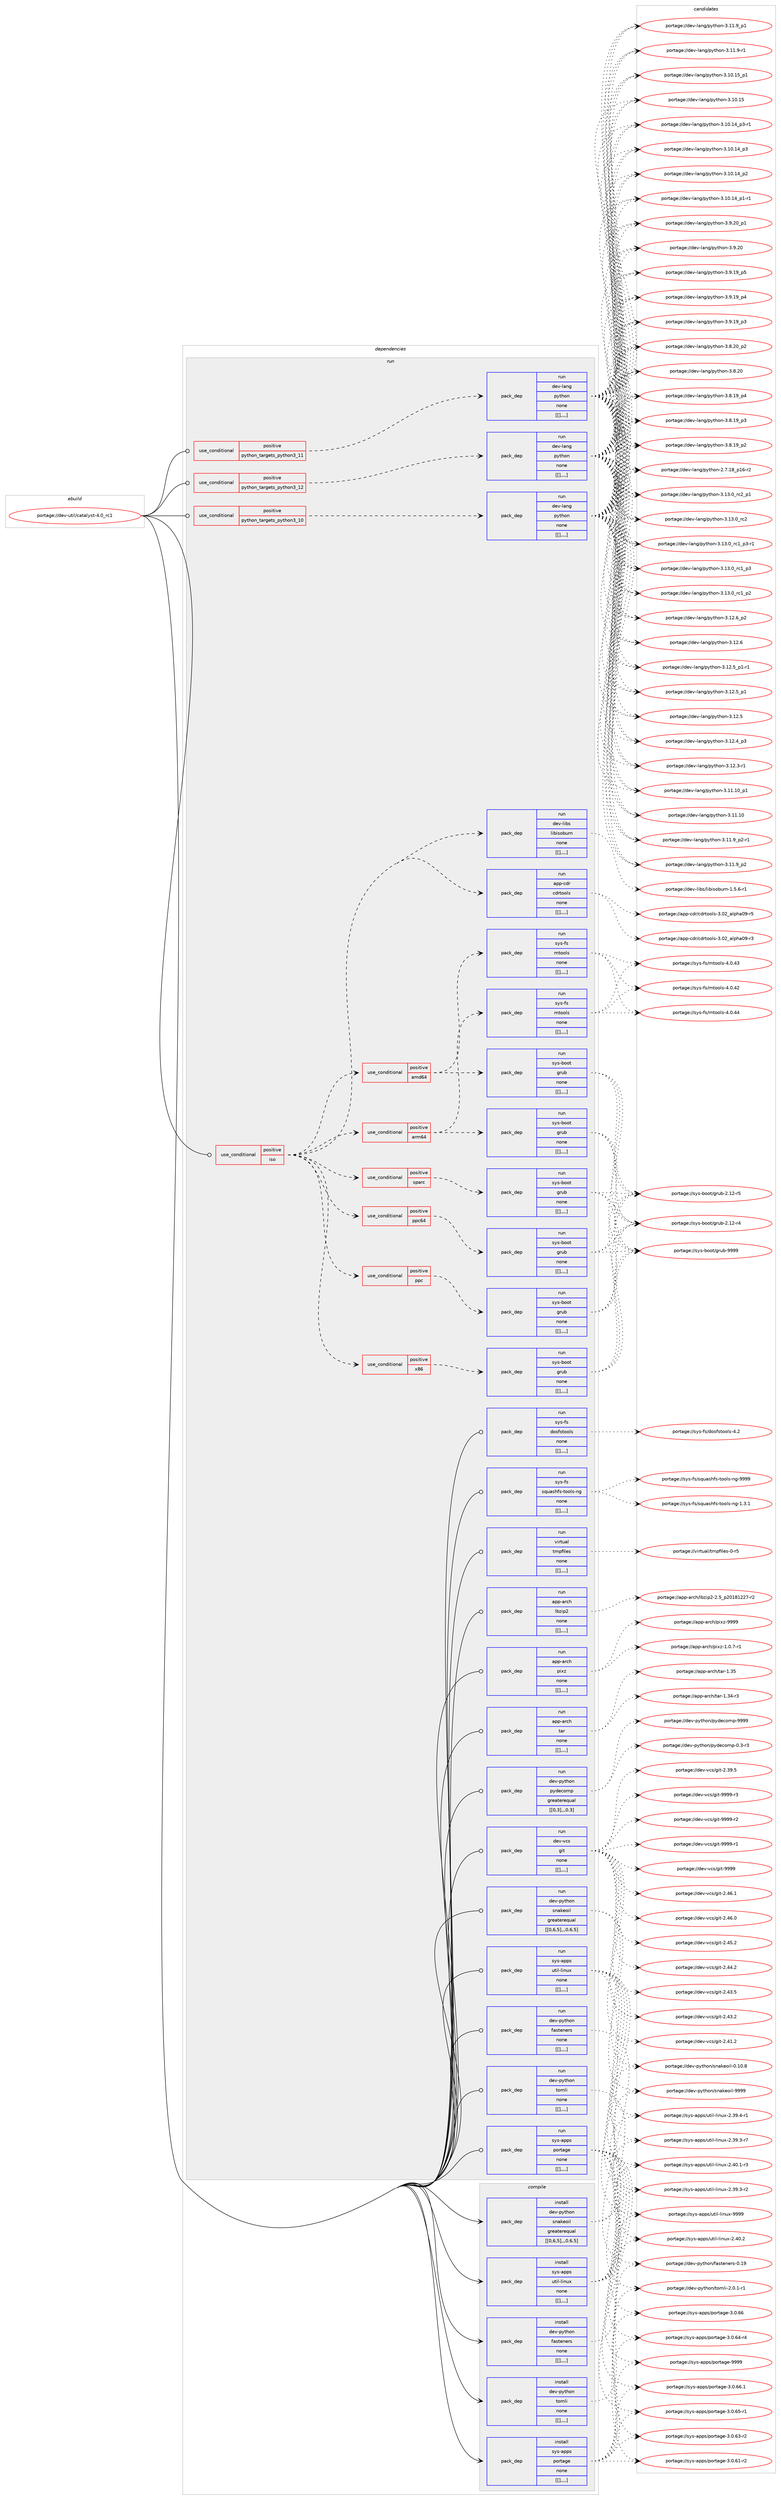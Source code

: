 digraph prolog {

# *************
# Graph options
# *************

newrank=true;
concentrate=true;
compound=true;
graph [rankdir=LR,fontname=Helvetica,fontsize=10,ranksep=1.5];#, ranksep=2.5, nodesep=0.2];
edge  [arrowhead=vee];
node  [fontname=Helvetica,fontsize=10];

# **********
# The ebuild
# **********

subgraph cluster_leftcol {
color=gray;
label=<<i>ebuild</i>>;
id [label="portage://dev-util/catalyst-4.0_rc1", color=red, width=4, href="../dev-util/catalyst-4.0_rc1.svg"];
}

# ****************
# The dependencies
# ****************

subgraph cluster_midcol {
color=gray;
label=<<i>dependencies</i>>;
subgraph cluster_compile {
fillcolor="#eeeeee";
style=filled;
label=<<i>compile</i>>;
subgraph pack153173 {
dependency216567 [label=<<TABLE BORDER="0" CELLBORDER="1" CELLSPACING="0" CELLPADDING="4" WIDTH="220"><TR><TD ROWSPAN="6" CELLPADDING="30">pack_dep</TD></TR><TR><TD WIDTH="110">install</TD></TR><TR><TD>dev-python</TD></TR><TR><TD>fasteners</TD></TR><TR><TD>none</TD></TR><TR><TD>[[],,,,]</TD></TR></TABLE>>, shape=none, color=blue];
}
id:e -> dependency216567:w [weight=20,style="solid",arrowhead="vee"];
subgraph pack153174 {
dependency216568 [label=<<TABLE BORDER="0" CELLBORDER="1" CELLSPACING="0" CELLPADDING="4" WIDTH="220"><TR><TD ROWSPAN="6" CELLPADDING="30">pack_dep</TD></TR><TR><TD WIDTH="110">install</TD></TR><TR><TD>dev-python</TD></TR><TR><TD>snakeoil</TD></TR><TR><TD>greaterequal</TD></TR><TR><TD>[[0,6,5],,,0.6.5]</TD></TR></TABLE>>, shape=none, color=blue];
}
id:e -> dependency216568:w [weight=20,style="solid",arrowhead="vee"];
subgraph pack153175 {
dependency216569 [label=<<TABLE BORDER="0" CELLBORDER="1" CELLSPACING="0" CELLPADDING="4" WIDTH="220"><TR><TD ROWSPAN="6" CELLPADDING="30">pack_dep</TD></TR><TR><TD WIDTH="110">install</TD></TR><TR><TD>dev-python</TD></TR><TR><TD>tomli</TD></TR><TR><TD>none</TD></TR><TR><TD>[[],,,,]</TD></TR></TABLE>>, shape=none, color=blue];
}
id:e -> dependency216569:w [weight=20,style="solid",arrowhead="vee"];
subgraph pack153176 {
dependency216570 [label=<<TABLE BORDER="0" CELLBORDER="1" CELLSPACING="0" CELLPADDING="4" WIDTH="220"><TR><TD ROWSPAN="6" CELLPADDING="30">pack_dep</TD></TR><TR><TD WIDTH="110">install</TD></TR><TR><TD>sys-apps</TD></TR><TR><TD>portage</TD></TR><TR><TD>none</TD></TR><TR><TD>[[],,,,]</TD></TR></TABLE>>, shape=none, color=blue];
}
id:e -> dependency216570:w [weight=20,style="solid",arrowhead="vee"];
subgraph pack153177 {
dependency216571 [label=<<TABLE BORDER="0" CELLBORDER="1" CELLSPACING="0" CELLPADDING="4" WIDTH="220"><TR><TD ROWSPAN="6" CELLPADDING="30">pack_dep</TD></TR><TR><TD WIDTH="110">install</TD></TR><TR><TD>sys-apps</TD></TR><TR><TD>util-linux</TD></TR><TR><TD>none</TD></TR><TR><TD>[[],,,,]</TD></TR></TABLE>>, shape=none, color=blue];
}
id:e -> dependency216571:w [weight=20,style="solid",arrowhead="vee"];
}
subgraph cluster_compileandrun {
fillcolor="#eeeeee";
style=filled;
label=<<i>compile and run</i>>;
}
subgraph cluster_run {
fillcolor="#eeeeee";
style=filled;
label=<<i>run</i>>;
subgraph cond61998 {
dependency216572 [label=<<TABLE BORDER="0" CELLBORDER="1" CELLSPACING="0" CELLPADDING="4"><TR><TD ROWSPAN="3" CELLPADDING="10">use_conditional</TD></TR><TR><TD>positive</TD></TR><TR><TD>iso</TD></TR></TABLE>>, shape=none, color=red];
subgraph pack153178 {
dependency216573 [label=<<TABLE BORDER="0" CELLBORDER="1" CELLSPACING="0" CELLPADDING="4" WIDTH="220"><TR><TD ROWSPAN="6" CELLPADDING="30">pack_dep</TD></TR><TR><TD WIDTH="110">run</TD></TR><TR><TD>app-cdr</TD></TR><TR><TD>cdrtools</TD></TR><TR><TD>none</TD></TR><TR><TD>[[],,,,]</TD></TR></TABLE>>, shape=none, color=blue];
}
dependency216572:e -> dependency216573:w [weight=20,style="dashed",arrowhead="vee"];
subgraph pack153179 {
dependency216574 [label=<<TABLE BORDER="0" CELLBORDER="1" CELLSPACING="0" CELLPADDING="4" WIDTH="220"><TR><TD ROWSPAN="6" CELLPADDING="30">pack_dep</TD></TR><TR><TD WIDTH="110">run</TD></TR><TR><TD>dev-libs</TD></TR><TR><TD>libisoburn</TD></TR><TR><TD>none</TD></TR><TR><TD>[[],,,,]</TD></TR></TABLE>>, shape=none, color=blue];
}
dependency216572:e -> dependency216574:w [weight=20,style="dashed",arrowhead="vee"];
subgraph cond61999 {
dependency216575 [label=<<TABLE BORDER="0" CELLBORDER="1" CELLSPACING="0" CELLPADDING="4"><TR><TD ROWSPAN="3" CELLPADDING="10">use_conditional</TD></TR><TR><TD>positive</TD></TR><TR><TD>amd64</TD></TR></TABLE>>, shape=none, color=red];
subgraph pack153180 {
dependency216576 [label=<<TABLE BORDER="0" CELLBORDER="1" CELLSPACING="0" CELLPADDING="4" WIDTH="220"><TR><TD ROWSPAN="6" CELLPADDING="30">pack_dep</TD></TR><TR><TD WIDTH="110">run</TD></TR><TR><TD>sys-boot</TD></TR><TR><TD>grub</TD></TR><TR><TD>none</TD></TR><TR><TD>[[],,,,]</TD></TR></TABLE>>, shape=none, color=blue];
}
dependency216575:e -> dependency216576:w [weight=20,style="dashed",arrowhead="vee"];
subgraph pack153181 {
dependency216577 [label=<<TABLE BORDER="0" CELLBORDER="1" CELLSPACING="0" CELLPADDING="4" WIDTH="220"><TR><TD ROWSPAN="6" CELLPADDING="30">pack_dep</TD></TR><TR><TD WIDTH="110">run</TD></TR><TR><TD>sys-fs</TD></TR><TR><TD>mtools</TD></TR><TR><TD>none</TD></TR><TR><TD>[[],,,,]</TD></TR></TABLE>>, shape=none, color=blue];
}
dependency216575:e -> dependency216577:w [weight=20,style="dashed",arrowhead="vee"];
}
dependency216572:e -> dependency216575:w [weight=20,style="dashed",arrowhead="vee"];
subgraph cond62000 {
dependency216578 [label=<<TABLE BORDER="0" CELLBORDER="1" CELLSPACING="0" CELLPADDING="4"><TR><TD ROWSPAN="3" CELLPADDING="10">use_conditional</TD></TR><TR><TD>positive</TD></TR><TR><TD>arm64</TD></TR></TABLE>>, shape=none, color=red];
subgraph pack153182 {
dependency216579 [label=<<TABLE BORDER="0" CELLBORDER="1" CELLSPACING="0" CELLPADDING="4" WIDTH="220"><TR><TD ROWSPAN="6" CELLPADDING="30">pack_dep</TD></TR><TR><TD WIDTH="110">run</TD></TR><TR><TD>sys-boot</TD></TR><TR><TD>grub</TD></TR><TR><TD>none</TD></TR><TR><TD>[[],,,,]</TD></TR></TABLE>>, shape=none, color=blue];
}
dependency216578:e -> dependency216579:w [weight=20,style="dashed",arrowhead="vee"];
subgraph pack153183 {
dependency216580 [label=<<TABLE BORDER="0" CELLBORDER="1" CELLSPACING="0" CELLPADDING="4" WIDTH="220"><TR><TD ROWSPAN="6" CELLPADDING="30">pack_dep</TD></TR><TR><TD WIDTH="110">run</TD></TR><TR><TD>sys-fs</TD></TR><TR><TD>mtools</TD></TR><TR><TD>none</TD></TR><TR><TD>[[],,,,]</TD></TR></TABLE>>, shape=none, color=blue];
}
dependency216578:e -> dependency216580:w [weight=20,style="dashed",arrowhead="vee"];
}
dependency216572:e -> dependency216578:w [weight=20,style="dashed",arrowhead="vee"];
subgraph cond62001 {
dependency216581 [label=<<TABLE BORDER="0" CELLBORDER="1" CELLSPACING="0" CELLPADDING="4"><TR><TD ROWSPAN="3" CELLPADDING="10">use_conditional</TD></TR><TR><TD>positive</TD></TR><TR><TD>ppc</TD></TR></TABLE>>, shape=none, color=red];
subgraph pack153184 {
dependency216582 [label=<<TABLE BORDER="0" CELLBORDER="1" CELLSPACING="0" CELLPADDING="4" WIDTH="220"><TR><TD ROWSPAN="6" CELLPADDING="30">pack_dep</TD></TR><TR><TD WIDTH="110">run</TD></TR><TR><TD>sys-boot</TD></TR><TR><TD>grub</TD></TR><TR><TD>none</TD></TR><TR><TD>[[],,,,]</TD></TR></TABLE>>, shape=none, color=blue];
}
dependency216581:e -> dependency216582:w [weight=20,style="dashed",arrowhead="vee"];
}
dependency216572:e -> dependency216581:w [weight=20,style="dashed",arrowhead="vee"];
subgraph cond62002 {
dependency216583 [label=<<TABLE BORDER="0" CELLBORDER="1" CELLSPACING="0" CELLPADDING="4"><TR><TD ROWSPAN="3" CELLPADDING="10">use_conditional</TD></TR><TR><TD>positive</TD></TR><TR><TD>ppc64</TD></TR></TABLE>>, shape=none, color=red];
subgraph pack153185 {
dependency216584 [label=<<TABLE BORDER="0" CELLBORDER="1" CELLSPACING="0" CELLPADDING="4" WIDTH="220"><TR><TD ROWSPAN="6" CELLPADDING="30">pack_dep</TD></TR><TR><TD WIDTH="110">run</TD></TR><TR><TD>sys-boot</TD></TR><TR><TD>grub</TD></TR><TR><TD>none</TD></TR><TR><TD>[[],,,,]</TD></TR></TABLE>>, shape=none, color=blue];
}
dependency216583:e -> dependency216584:w [weight=20,style="dashed",arrowhead="vee"];
}
dependency216572:e -> dependency216583:w [weight=20,style="dashed",arrowhead="vee"];
subgraph cond62003 {
dependency216585 [label=<<TABLE BORDER="0" CELLBORDER="1" CELLSPACING="0" CELLPADDING="4"><TR><TD ROWSPAN="3" CELLPADDING="10">use_conditional</TD></TR><TR><TD>positive</TD></TR><TR><TD>sparc</TD></TR></TABLE>>, shape=none, color=red];
subgraph pack153186 {
dependency216586 [label=<<TABLE BORDER="0" CELLBORDER="1" CELLSPACING="0" CELLPADDING="4" WIDTH="220"><TR><TD ROWSPAN="6" CELLPADDING="30">pack_dep</TD></TR><TR><TD WIDTH="110">run</TD></TR><TR><TD>sys-boot</TD></TR><TR><TD>grub</TD></TR><TR><TD>none</TD></TR><TR><TD>[[],,,,]</TD></TR></TABLE>>, shape=none, color=blue];
}
dependency216585:e -> dependency216586:w [weight=20,style="dashed",arrowhead="vee"];
}
dependency216572:e -> dependency216585:w [weight=20,style="dashed",arrowhead="vee"];
subgraph cond62004 {
dependency216587 [label=<<TABLE BORDER="0" CELLBORDER="1" CELLSPACING="0" CELLPADDING="4"><TR><TD ROWSPAN="3" CELLPADDING="10">use_conditional</TD></TR><TR><TD>positive</TD></TR><TR><TD>x86</TD></TR></TABLE>>, shape=none, color=red];
subgraph pack153187 {
dependency216588 [label=<<TABLE BORDER="0" CELLBORDER="1" CELLSPACING="0" CELLPADDING="4" WIDTH="220"><TR><TD ROWSPAN="6" CELLPADDING="30">pack_dep</TD></TR><TR><TD WIDTH="110">run</TD></TR><TR><TD>sys-boot</TD></TR><TR><TD>grub</TD></TR><TR><TD>none</TD></TR><TR><TD>[[],,,,]</TD></TR></TABLE>>, shape=none, color=blue];
}
dependency216587:e -> dependency216588:w [weight=20,style="dashed",arrowhead="vee"];
}
dependency216572:e -> dependency216587:w [weight=20,style="dashed",arrowhead="vee"];
}
id:e -> dependency216572:w [weight=20,style="solid",arrowhead="odot"];
subgraph cond62005 {
dependency216589 [label=<<TABLE BORDER="0" CELLBORDER="1" CELLSPACING="0" CELLPADDING="4"><TR><TD ROWSPAN="3" CELLPADDING="10">use_conditional</TD></TR><TR><TD>positive</TD></TR><TR><TD>python_targets_python3_10</TD></TR></TABLE>>, shape=none, color=red];
subgraph pack153188 {
dependency216590 [label=<<TABLE BORDER="0" CELLBORDER="1" CELLSPACING="0" CELLPADDING="4" WIDTH="220"><TR><TD ROWSPAN="6" CELLPADDING="30">pack_dep</TD></TR><TR><TD WIDTH="110">run</TD></TR><TR><TD>dev-lang</TD></TR><TR><TD>python</TD></TR><TR><TD>none</TD></TR><TR><TD>[[],,,,]</TD></TR></TABLE>>, shape=none, color=blue];
}
dependency216589:e -> dependency216590:w [weight=20,style="dashed",arrowhead="vee"];
}
id:e -> dependency216589:w [weight=20,style="solid",arrowhead="odot"];
subgraph cond62006 {
dependency216591 [label=<<TABLE BORDER="0" CELLBORDER="1" CELLSPACING="0" CELLPADDING="4"><TR><TD ROWSPAN="3" CELLPADDING="10">use_conditional</TD></TR><TR><TD>positive</TD></TR><TR><TD>python_targets_python3_11</TD></TR></TABLE>>, shape=none, color=red];
subgraph pack153189 {
dependency216592 [label=<<TABLE BORDER="0" CELLBORDER="1" CELLSPACING="0" CELLPADDING="4" WIDTH="220"><TR><TD ROWSPAN="6" CELLPADDING="30">pack_dep</TD></TR><TR><TD WIDTH="110">run</TD></TR><TR><TD>dev-lang</TD></TR><TR><TD>python</TD></TR><TR><TD>none</TD></TR><TR><TD>[[],,,,]</TD></TR></TABLE>>, shape=none, color=blue];
}
dependency216591:e -> dependency216592:w [weight=20,style="dashed",arrowhead="vee"];
}
id:e -> dependency216591:w [weight=20,style="solid",arrowhead="odot"];
subgraph cond62007 {
dependency216593 [label=<<TABLE BORDER="0" CELLBORDER="1" CELLSPACING="0" CELLPADDING="4"><TR><TD ROWSPAN="3" CELLPADDING="10">use_conditional</TD></TR><TR><TD>positive</TD></TR><TR><TD>python_targets_python3_12</TD></TR></TABLE>>, shape=none, color=red];
subgraph pack153190 {
dependency216594 [label=<<TABLE BORDER="0" CELLBORDER="1" CELLSPACING="0" CELLPADDING="4" WIDTH="220"><TR><TD ROWSPAN="6" CELLPADDING="30">pack_dep</TD></TR><TR><TD WIDTH="110">run</TD></TR><TR><TD>dev-lang</TD></TR><TR><TD>python</TD></TR><TR><TD>none</TD></TR><TR><TD>[[],,,,]</TD></TR></TABLE>>, shape=none, color=blue];
}
dependency216593:e -> dependency216594:w [weight=20,style="dashed",arrowhead="vee"];
}
id:e -> dependency216593:w [weight=20,style="solid",arrowhead="odot"];
subgraph pack153191 {
dependency216595 [label=<<TABLE BORDER="0" CELLBORDER="1" CELLSPACING="0" CELLPADDING="4" WIDTH="220"><TR><TD ROWSPAN="6" CELLPADDING="30">pack_dep</TD></TR><TR><TD WIDTH="110">run</TD></TR><TR><TD>app-arch</TD></TR><TR><TD>lbzip2</TD></TR><TR><TD>none</TD></TR><TR><TD>[[],,,,]</TD></TR></TABLE>>, shape=none, color=blue];
}
id:e -> dependency216595:w [weight=20,style="solid",arrowhead="odot"];
subgraph pack153192 {
dependency216596 [label=<<TABLE BORDER="0" CELLBORDER="1" CELLSPACING="0" CELLPADDING="4" WIDTH="220"><TR><TD ROWSPAN="6" CELLPADDING="30">pack_dep</TD></TR><TR><TD WIDTH="110">run</TD></TR><TR><TD>app-arch</TD></TR><TR><TD>pixz</TD></TR><TR><TD>none</TD></TR><TR><TD>[[],,,,]</TD></TR></TABLE>>, shape=none, color=blue];
}
id:e -> dependency216596:w [weight=20,style="solid",arrowhead="odot"];
subgraph pack153193 {
dependency216597 [label=<<TABLE BORDER="0" CELLBORDER="1" CELLSPACING="0" CELLPADDING="4" WIDTH="220"><TR><TD ROWSPAN="6" CELLPADDING="30">pack_dep</TD></TR><TR><TD WIDTH="110">run</TD></TR><TR><TD>app-arch</TD></TR><TR><TD>tar</TD></TR><TR><TD>none</TD></TR><TR><TD>[[],,,,]</TD></TR></TABLE>>, shape=none, color=blue];
}
id:e -> dependency216597:w [weight=20,style="solid",arrowhead="odot"];
subgraph pack153194 {
dependency216598 [label=<<TABLE BORDER="0" CELLBORDER="1" CELLSPACING="0" CELLPADDING="4" WIDTH="220"><TR><TD ROWSPAN="6" CELLPADDING="30">pack_dep</TD></TR><TR><TD WIDTH="110">run</TD></TR><TR><TD>dev-python</TD></TR><TR><TD>fasteners</TD></TR><TR><TD>none</TD></TR><TR><TD>[[],,,,]</TD></TR></TABLE>>, shape=none, color=blue];
}
id:e -> dependency216598:w [weight=20,style="solid",arrowhead="odot"];
subgraph pack153195 {
dependency216599 [label=<<TABLE BORDER="0" CELLBORDER="1" CELLSPACING="0" CELLPADDING="4" WIDTH="220"><TR><TD ROWSPAN="6" CELLPADDING="30">pack_dep</TD></TR><TR><TD WIDTH="110">run</TD></TR><TR><TD>dev-python</TD></TR><TR><TD>pydecomp</TD></TR><TR><TD>greaterequal</TD></TR><TR><TD>[[0,3],,,0.3]</TD></TR></TABLE>>, shape=none, color=blue];
}
id:e -> dependency216599:w [weight=20,style="solid",arrowhead="odot"];
subgraph pack153196 {
dependency216600 [label=<<TABLE BORDER="0" CELLBORDER="1" CELLSPACING="0" CELLPADDING="4" WIDTH="220"><TR><TD ROWSPAN="6" CELLPADDING="30">pack_dep</TD></TR><TR><TD WIDTH="110">run</TD></TR><TR><TD>dev-python</TD></TR><TR><TD>snakeoil</TD></TR><TR><TD>greaterequal</TD></TR><TR><TD>[[0,6,5],,,0.6.5]</TD></TR></TABLE>>, shape=none, color=blue];
}
id:e -> dependency216600:w [weight=20,style="solid",arrowhead="odot"];
subgraph pack153197 {
dependency216601 [label=<<TABLE BORDER="0" CELLBORDER="1" CELLSPACING="0" CELLPADDING="4" WIDTH="220"><TR><TD ROWSPAN="6" CELLPADDING="30">pack_dep</TD></TR><TR><TD WIDTH="110">run</TD></TR><TR><TD>dev-python</TD></TR><TR><TD>tomli</TD></TR><TR><TD>none</TD></TR><TR><TD>[[],,,,]</TD></TR></TABLE>>, shape=none, color=blue];
}
id:e -> dependency216601:w [weight=20,style="solid",arrowhead="odot"];
subgraph pack153198 {
dependency216602 [label=<<TABLE BORDER="0" CELLBORDER="1" CELLSPACING="0" CELLPADDING="4" WIDTH="220"><TR><TD ROWSPAN="6" CELLPADDING="30">pack_dep</TD></TR><TR><TD WIDTH="110">run</TD></TR><TR><TD>dev-vcs</TD></TR><TR><TD>git</TD></TR><TR><TD>none</TD></TR><TR><TD>[[],,,,]</TD></TR></TABLE>>, shape=none, color=blue];
}
id:e -> dependency216602:w [weight=20,style="solid",arrowhead="odot"];
subgraph pack153199 {
dependency216603 [label=<<TABLE BORDER="0" CELLBORDER="1" CELLSPACING="0" CELLPADDING="4" WIDTH="220"><TR><TD ROWSPAN="6" CELLPADDING="30">pack_dep</TD></TR><TR><TD WIDTH="110">run</TD></TR><TR><TD>sys-apps</TD></TR><TR><TD>portage</TD></TR><TR><TD>none</TD></TR><TR><TD>[[],,,,]</TD></TR></TABLE>>, shape=none, color=blue];
}
id:e -> dependency216603:w [weight=20,style="solid",arrowhead="odot"];
subgraph pack153200 {
dependency216604 [label=<<TABLE BORDER="0" CELLBORDER="1" CELLSPACING="0" CELLPADDING="4" WIDTH="220"><TR><TD ROWSPAN="6" CELLPADDING="30">pack_dep</TD></TR><TR><TD WIDTH="110">run</TD></TR><TR><TD>sys-apps</TD></TR><TR><TD>util-linux</TD></TR><TR><TD>none</TD></TR><TR><TD>[[],,,,]</TD></TR></TABLE>>, shape=none, color=blue];
}
id:e -> dependency216604:w [weight=20,style="solid",arrowhead="odot"];
subgraph pack153201 {
dependency216605 [label=<<TABLE BORDER="0" CELLBORDER="1" CELLSPACING="0" CELLPADDING="4" WIDTH="220"><TR><TD ROWSPAN="6" CELLPADDING="30">pack_dep</TD></TR><TR><TD WIDTH="110">run</TD></TR><TR><TD>sys-fs</TD></TR><TR><TD>dosfstools</TD></TR><TR><TD>none</TD></TR><TR><TD>[[],,,,]</TD></TR></TABLE>>, shape=none, color=blue];
}
id:e -> dependency216605:w [weight=20,style="solid",arrowhead="odot"];
subgraph pack153202 {
dependency216606 [label=<<TABLE BORDER="0" CELLBORDER="1" CELLSPACING="0" CELLPADDING="4" WIDTH="220"><TR><TD ROWSPAN="6" CELLPADDING="30">pack_dep</TD></TR><TR><TD WIDTH="110">run</TD></TR><TR><TD>sys-fs</TD></TR><TR><TD>squashfs-tools-ng</TD></TR><TR><TD>none</TD></TR><TR><TD>[[],,,,]</TD></TR></TABLE>>, shape=none, color=blue];
}
id:e -> dependency216606:w [weight=20,style="solid",arrowhead="odot"];
subgraph pack153203 {
dependency216607 [label=<<TABLE BORDER="0" CELLBORDER="1" CELLSPACING="0" CELLPADDING="4" WIDTH="220"><TR><TD ROWSPAN="6" CELLPADDING="30">pack_dep</TD></TR><TR><TD WIDTH="110">run</TD></TR><TR><TD>virtual</TD></TR><TR><TD>tmpfiles</TD></TR><TR><TD>none</TD></TR><TR><TD>[[],,,,]</TD></TR></TABLE>>, shape=none, color=blue];
}
id:e -> dependency216607:w [weight=20,style="solid",arrowhead="odot"];
}
}

# **************
# The candidates
# **************

subgraph cluster_choices {
rank=same;
color=gray;
label=<<i>candidates</i>>;

subgraph choice153173 {
color=black;
nodesep=1;
choice1001011184511212111610411111047102971151161011101011141154548464957 [label="portage://dev-python/fasteners-0.19", color=red, width=4,href="../dev-python/fasteners-0.19.svg"];
dependency216567:e -> choice1001011184511212111610411111047102971151161011101011141154548464957:w [style=dotted,weight="100"];
}
subgraph choice153174 {
color=black;
nodesep=1;
choice1001011184511212111610411111047115110971071011111051084557575757 [label="portage://dev-python/snakeoil-9999", color=red, width=4,href="../dev-python/snakeoil-9999.svg"];
choice10010111845112121116104111110471151109710710111110510845484649484656 [label="portage://dev-python/snakeoil-0.10.8", color=red, width=4,href="../dev-python/snakeoil-0.10.8.svg"];
dependency216568:e -> choice1001011184511212111610411111047115110971071011111051084557575757:w [style=dotted,weight="100"];
dependency216568:e -> choice10010111845112121116104111110471151109710710111110510845484649484656:w [style=dotted,weight="100"];
}
subgraph choice153175 {
color=black;
nodesep=1;
choice10010111845112121116104111110471161111091081054550464846494511449 [label="portage://dev-python/tomli-2.0.1-r1", color=red, width=4,href="../dev-python/tomli-2.0.1-r1.svg"];
dependency216569:e -> choice10010111845112121116104111110471161111091081054550464846494511449:w [style=dotted,weight="100"];
}
subgraph choice153176 {
color=black;
nodesep=1;
choice115121115459711211211547112111114116971031014557575757 [label="portage://sys-apps/portage-9999", color=red, width=4,href="../sys-apps/portage-9999.svg"];
choice11512111545971121121154711211111411697103101455146484654544649 [label="portage://sys-apps/portage-3.0.66.1", color=red, width=4,href="../sys-apps/portage-3.0.66.1.svg"];
choice1151211154597112112115471121111141169710310145514648465454 [label="portage://sys-apps/portage-3.0.66", color=red, width=4,href="../sys-apps/portage-3.0.66.svg"];
choice11512111545971121121154711211111411697103101455146484654534511449 [label="portage://sys-apps/portage-3.0.65-r1", color=red, width=4,href="../sys-apps/portage-3.0.65-r1.svg"];
choice11512111545971121121154711211111411697103101455146484654524511452 [label="portage://sys-apps/portage-3.0.64-r4", color=red, width=4,href="../sys-apps/portage-3.0.64-r4.svg"];
choice11512111545971121121154711211111411697103101455146484654514511450 [label="portage://sys-apps/portage-3.0.63-r2", color=red, width=4,href="../sys-apps/portage-3.0.63-r2.svg"];
choice11512111545971121121154711211111411697103101455146484654494511450 [label="portage://sys-apps/portage-3.0.61-r2", color=red, width=4,href="../sys-apps/portage-3.0.61-r2.svg"];
dependency216570:e -> choice115121115459711211211547112111114116971031014557575757:w [style=dotted,weight="100"];
dependency216570:e -> choice11512111545971121121154711211111411697103101455146484654544649:w [style=dotted,weight="100"];
dependency216570:e -> choice1151211154597112112115471121111141169710310145514648465454:w [style=dotted,weight="100"];
dependency216570:e -> choice11512111545971121121154711211111411697103101455146484654534511449:w [style=dotted,weight="100"];
dependency216570:e -> choice11512111545971121121154711211111411697103101455146484654524511452:w [style=dotted,weight="100"];
dependency216570:e -> choice11512111545971121121154711211111411697103101455146484654514511450:w [style=dotted,weight="100"];
dependency216570:e -> choice11512111545971121121154711211111411697103101455146484654494511450:w [style=dotted,weight="100"];
}
subgraph choice153177 {
color=black;
nodesep=1;
choice115121115459711211211547117116105108451081051101171204557575757 [label="portage://sys-apps/util-linux-9999", color=red, width=4,href="../sys-apps/util-linux-9999.svg"];
choice1151211154597112112115471171161051084510810511011712045504652484650 [label="portage://sys-apps/util-linux-2.40.2", color=red, width=4,href="../sys-apps/util-linux-2.40.2.svg"];
choice11512111545971121121154711711610510845108105110117120455046524846494511451 [label="portage://sys-apps/util-linux-2.40.1-r3", color=red, width=4,href="../sys-apps/util-linux-2.40.1-r3.svg"];
choice11512111545971121121154711711610510845108105110117120455046515746524511449 [label="portage://sys-apps/util-linux-2.39.4-r1", color=red, width=4,href="../sys-apps/util-linux-2.39.4-r1.svg"];
choice11512111545971121121154711711610510845108105110117120455046515746514511455 [label="portage://sys-apps/util-linux-2.39.3-r7", color=red, width=4,href="../sys-apps/util-linux-2.39.3-r7.svg"];
choice11512111545971121121154711711610510845108105110117120455046515746514511450 [label="portage://sys-apps/util-linux-2.39.3-r2", color=red, width=4,href="../sys-apps/util-linux-2.39.3-r2.svg"];
dependency216571:e -> choice115121115459711211211547117116105108451081051101171204557575757:w [style=dotted,weight="100"];
dependency216571:e -> choice1151211154597112112115471171161051084510810511011712045504652484650:w [style=dotted,weight="100"];
dependency216571:e -> choice11512111545971121121154711711610510845108105110117120455046524846494511451:w [style=dotted,weight="100"];
dependency216571:e -> choice11512111545971121121154711711610510845108105110117120455046515746524511449:w [style=dotted,weight="100"];
dependency216571:e -> choice11512111545971121121154711711610510845108105110117120455046515746514511455:w [style=dotted,weight="100"];
dependency216571:e -> choice11512111545971121121154711711610510845108105110117120455046515746514511450:w [style=dotted,weight="100"];
}
subgraph choice153178 {
color=black;
nodesep=1;
choice9711211245991001144799100114116111111108115455146485095971081121049748574511453 [label="portage://app-cdr/cdrtools-3.02_alpha09-r5", color=red, width=4,href="../app-cdr/cdrtools-3.02_alpha09-r5.svg"];
choice9711211245991001144799100114116111111108115455146485095971081121049748574511451 [label="portage://app-cdr/cdrtools-3.02_alpha09-r3", color=red, width=4,href="../app-cdr/cdrtools-3.02_alpha09-r3.svg"];
dependency216573:e -> choice9711211245991001144799100114116111111108115455146485095971081121049748574511453:w [style=dotted,weight="100"];
dependency216573:e -> choice9711211245991001144799100114116111111108115455146485095971081121049748574511451:w [style=dotted,weight="100"];
}
subgraph choice153179 {
color=black;
nodesep=1;
choice10010111845108105981154710810598105115111981171141104549465346544511449 [label="portage://dev-libs/libisoburn-1.5.6-r1", color=red, width=4,href="../dev-libs/libisoburn-1.5.6-r1.svg"];
dependency216574:e -> choice10010111845108105981154710810598105115111981171141104549465346544511449:w [style=dotted,weight="100"];
}
subgraph choice153180 {
color=black;
nodesep=1;
choice115121115459811111111647103114117984557575757 [label="portage://sys-boot/grub-9999", color=red, width=4,href="../sys-boot/grub-9999.svg"];
choice1151211154598111111116471031141179845504649504511453 [label="portage://sys-boot/grub-2.12-r5", color=red, width=4,href="../sys-boot/grub-2.12-r5.svg"];
choice1151211154598111111116471031141179845504649504511452 [label="portage://sys-boot/grub-2.12-r4", color=red, width=4,href="../sys-boot/grub-2.12-r4.svg"];
dependency216576:e -> choice115121115459811111111647103114117984557575757:w [style=dotted,weight="100"];
dependency216576:e -> choice1151211154598111111116471031141179845504649504511453:w [style=dotted,weight="100"];
dependency216576:e -> choice1151211154598111111116471031141179845504649504511452:w [style=dotted,weight="100"];
}
subgraph choice153181 {
color=black;
nodesep=1;
choice115121115451021154710911611111110811545524648465252 [label="portage://sys-fs/mtools-4.0.44", color=red, width=4,href="../sys-fs/mtools-4.0.44.svg"];
choice115121115451021154710911611111110811545524648465251 [label="portage://sys-fs/mtools-4.0.43", color=red, width=4,href="../sys-fs/mtools-4.0.43.svg"];
choice115121115451021154710911611111110811545524648465250 [label="portage://sys-fs/mtools-4.0.42", color=red, width=4,href="../sys-fs/mtools-4.0.42.svg"];
dependency216577:e -> choice115121115451021154710911611111110811545524648465252:w [style=dotted,weight="100"];
dependency216577:e -> choice115121115451021154710911611111110811545524648465251:w [style=dotted,weight="100"];
dependency216577:e -> choice115121115451021154710911611111110811545524648465250:w [style=dotted,weight="100"];
}
subgraph choice153182 {
color=black;
nodesep=1;
choice115121115459811111111647103114117984557575757 [label="portage://sys-boot/grub-9999", color=red, width=4,href="../sys-boot/grub-9999.svg"];
choice1151211154598111111116471031141179845504649504511453 [label="portage://sys-boot/grub-2.12-r5", color=red, width=4,href="../sys-boot/grub-2.12-r5.svg"];
choice1151211154598111111116471031141179845504649504511452 [label="portage://sys-boot/grub-2.12-r4", color=red, width=4,href="../sys-boot/grub-2.12-r4.svg"];
dependency216579:e -> choice115121115459811111111647103114117984557575757:w [style=dotted,weight="100"];
dependency216579:e -> choice1151211154598111111116471031141179845504649504511453:w [style=dotted,weight="100"];
dependency216579:e -> choice1151211154598111111116471031141179845504649504511452:w [style=dotted,weight="100"];
}
subgraph choice153183 {
color=black;
nodesep=1;
choice115121115451021154710911611111110811545524648465252 [label="portage://sys-fs/mtools-4.0.44", color=red, width=4,href="../sys-fs/mtools-4.0.44.svg"];
choice115121115451021154710911611111110811545524648465251 [label="portage://sys-fs/mtools-4.0.43", color=red, width=4,href="../sys-fs/mtools-4.0.43.svg"];
choice115121115451021154710911611111110811545524648465250 [label="portage://sys-fs/mtools-4.0.42", color=red, width=4,href="../sys-fs/mtools-4.0.42.svg"];
dependency216580:e -> choice115121115451021154710911611111110811545524648465252:w [style=dotted,weight="100"];
dependency216580:e -> choice115121115451021154710911611111110811545524648465251:w [style=dotted,weight="100"];
dependency216580:e -> choice115121115451021154710911611111110811545524648465250:w [style=dotted,weight="100"];
}
subgraph choice153184 {
color=black;
nodesep=1;
choice115121115459811111111647103114117984557575757 [label="portage://sys-boot/grub-9999", color=red, width=4,href="../sys-boot/grub-9999.svg"];
choice1151211154598111111116471031141179845504649504511453 [label="portage://sys-boot/grub-2.12-r5", color=red, width=4,href="../sys-boot/grub-2.12-r5.svg"];
choice1151211154598111111116471031141179845504649504511452 [label="portage://sys-boot/grub-2.12-r4", color=red, width=4,href="../sys-boot/grub-2.12-r4.svg"];
dependency216582:e -> choice115121115459811111111647103114117984557575757:w [style=dotted,weight="100"];
dependency216582:e -> choice1151211154598111111116471031141179845504649504511453:w [style=dotted,weight="100"];
dependency216582:e -> choice1151211154598111111116471031141179845504649504511452:w [style=dotted,weight="100"];
}
subgraph choice153185 {
color=black;
nodesep=1;
choice115121115459811111111647103114117984557575757 [label="portage://sys-boot/grub-9999", color=red, width=4,href="../sys-boot/grub-9999.svg"];
choice1151211154598111111116471031141179845504649504511453 [label="portage://sys-boot/grub-2.12-r5", color=red, width=4,href="../sys-boot/grub-2.12-r5.svg"];
choice1151211154598111111116471031141179845504649504511452 [label="portage://sys-boot/grub-2.12-r4", color=red, width=4,href="../sys-boot/grub-2.12-r4.svg"];
dependency216584:e -> choice115121115459811111111647103114117984557575757:w [style=dotted,weight="100"];
dependency216584:e -> choice1151211154598111111116471031141179845504649504511453:w [style=dotted,weight="100"];
dependency216584:e -> choice1151211154598111111116471031141179845504649504511452:w [style=dotted,weight="100"];
}
subgraph choice153186 {
color=black;
nodesep=1;
choice115121115459811111111647103114117984557575757 [label="portage://sys-boot/grub-9999", color=red, width=4,href="../sys-boot/grub-9999.svg"];
choice1151211154598111111116471031141179845504649504511453 [label="portage://sys-boot/grub-2.12-r5", color=red, width=4,href="../sys-boot/grub-2.12-r5.svg"];
choice1151211154598111111116471031141179845504649504511452 [label="portage://sys-boot/grub-2.12-r4", color=red, width=4,href="../sys-boot/grub-2.12-r4.svg"];
dependency216586:e -> choice115121115459811111111647103114117984557575757:w [style=dotted,weight="100"];
dependency216586:e -> choice1151211154598111111116471031141179845504649504511453:w [style=dotted,weight="100"];
dependency216586:e -> choice1151211154598111111116471031141179845504649504511452:w [style=dotted,weight="100"];
}
subgraph choice153187 {
color=black;
nodesep=1;
choice115121115459811111111647103114117984557575757 [label="portage://sys-boot/grub-9999", color=red, width=4,href="../sys-boot/grub-9999.svg"];
choice1151211154598111111116471031141179845504649504511453 [label="portage://sys-boot/grub-2.12-r5", color=red, width=4,href="../sys-boot/grub-2.12-r5.svg"];
choice1151211154598111111116471031141179845504649504511452 [label="portage://sys-boot/grub-2.12-r4", color=red, width=4,href="../sys-boot/grub-2.12-r4.svg"];
dependency216588:e -> choice115121115459811111111647103114117984557575757:w [style=dotted,weight="100"];
dependency216588:e -> choice1151211154598111111116471031141179845504649504511453:w [style=dotted,weight="100"];
dependency216588:e -> choice1151211154598111111116471031141179845504649504511452:w [style=dotted,weight="100"];
}
subgraph choice153188 {
color=black;
nodesep=1;
choice100101118451089711010347112121116104111110455146495146489511499509511249 [label="portage://dev-lang/python-3.13.0_rc2_p1", color=red, width=4,href="../dev-lang/python-3.13.0_rc2_p1.svg"];
choice10010111845108971101034711212111610411111045514649514648951149950 [label="portage://dev-lang/python-3.13.0_rc2", color=red, width=4,href="../dev-lang/python-3.13.0_rc2.svg"];
choice1001011184510897110103471121211161041111104551464951464895114994995112514511449 [label="portage://dev-lang/python-3.13.0_rc1_p3-r1", color=red, width=4,href="../dev-lang/python-3.13.0_rc1_p3-r1.svg"];
choice100101118451089711010347112121116104111110455146495146489511499499511251 [label="portage://dev-lang/python-3.13.0_rc1_p3", color=red, width=4,href="../dev-lang/python-3.13.0_rc1_p3.svg"];
choice100101118451089711010347112121116104111110455146495146489511499499511250 [label="portage://dev-lang/python-3.13.0_rc1_p2", color=red, width=4,href="../dev-lang/python-3.13.0_rc1_p2.svg"];
choice100101118451089711010347112121116104111110455146495046549511250 [label="portage://dev-lang/python-3.12.6_p2", color=red, width=4,href="../dev-lang/python-3.12.6_p2.svg"];
choice10010111845108971101034711212111610411111045514649504654 [label="portage://dev-lang/python-3.12.6", color=red, width=4,href="../dev-lang/python-3.12.6.svg"];
choice1001011184510897110103471121211161041111104551464950465395112494511449 [label="portage://dev-lang/python-3.12.5_p1-r1", color=red, width=4,href="../dev-lang/python-3.12.5_p1-r1.svg"];
choice100101118451089711010347112121116104111110455146495046539511249 [label="portage://dev-lang/python-3.12.5_p1", color=red, width=4,href="../dev-lang/python-3.12.5_p1.svg"];
choice10010111845108971101034711212111610411111045514649504653 [label="portage://dev-lang/python-3.12.5", color=red, width=4,href="../dev-lang/python-3.12.5.svg"];
choice100101118451089711010347112121116104111110455146495046529511251 [label="portage://dev-lang/python-3.12.4_p3", color=red, width=4,href="../dev-lang/python-3.12.4_p3.svg"];
choice100101118451089711010347112121116104111110455146495046514511449 [label="portage://dev-lang/python-3.12.3-r1", color=red, width=4,href="../dev-lang/python-3.12.3-r1.svg"];
choice10010111845108971101034711212111610411111045514649494649489511249 [label="portage://dev-lang/python-3.11.10_p1", color=red, width=4,href="../dev-lang/python-3.11.10_p1.svg"];
choice1001011184510897110103471121211161041111104551464949464948 [label="portage://dev-lang/python-3.11.10", color=red, width=4,href="../dev-lang/python-3.11.10.svg"];
choice1001011184510897110103471121211161041111104551464949465795112504511449 [label="portage://dev-lang/python-3.11.9_p2-r1", color=red, width=4,href="../dev-lang/python-3.11.9_p2-r1.svg"];
choice100101118451089711010347112121116104111110455146494946579511250 [label="portage://dev-lang/python-3.11.9_p2", color=red, width=4,href="../dev-lang/python-3.11.9_p2.svg"];
choice100101118451089711010347112121116104111110455146494946579511249 [label="portage://dev-lang/python-3.11.9_p1", color=red, width=4,href="../dev-lang/python-3.11.9_p1.svg"];
choice100101118451089711010347112121116104111110455146494946574511449 [label="portage://dev-lang/python-3.11.9-r1", color=red, width=4,href="../dev-lang/python-3.11.9-r1.svg"];
choice10010111845108971101034711212111610411111045514649484649539511249 [label="portage://dev-lang/python-3.10.15_p1", color=red, width=4,href="../dev-lang/python-3.10.15_p1.svg"];
choice1001011184510897110103471121211161041111104551464948464953 [label="portage://dev-lang/python-3.10.15", color=red, width=4,href="../dev-lang/python-3.10.15.svg"];
choice100101118451089711010347112121116104111110455146494846495295112514511449 [label="portage://dev-lang/python-3.10.14_p3-r1", color=red, width=4,href="../dev-lang/python-3.10.14_p3-r1.svg"];
choice10010111845108971101034711212111610411111045514649484649529511251 [label="portage://dev-lang/python-3.10.14_p3", color=red, width=4,href="../dev-lang/python-3.10.14_p3.svg"];
choice10010111845108971101034711212111610411111045514649484649529511250 [label="portage://dev-lang/python-3.10.14_p2", color=red, width=4,href="../dev-lang/python-3.10.14_p2.svg"];
choice100101118451089711010347112121116104111110455146494846495295112494511449 [label="portage://dev-lang/python-3.10.14_p1-r1", color=red, width=4,href="../dev-lang/python-3.10.14_p1-r1.svg"];
choice100101118451089711010347112121116104111110455146574650489511249 [label="portage://dev-lang/python-3.9.20_p1", color=red, width=4,href="../dev-lang/python-3.9.20_p1.svg"];
choice10010111845108971101034711212111610411111045514657465048 [label="portage://dev-lang/python-3.9.20", color=red, width=4,href="../dev-lang/python-3.9.20.svg"];
choice100101118451089711010347112121116104111110455146574649579511253 [label="portage://dev-lang/python-3.9.19_p5", color=red, width=4,href="../dev-lang/python-3.9.19_p5.svg"];
choice100101118451089711010347112121116104111110455146574649579511252 [label="portage://dev-lang/python-3.9.19_p4", color=red, width=4,href="../dev-lang/python-3.9.19_p4.svg"];
choice100101118451089711010347112121116104111110455146574649579511251 [label="portage://dev-lang/python-3.9.19_p3", color=red, width=4,href="../dev-lang/python-3.9.19_p3.svg"];
choice100101118451089711010347112121116104111110455146564650489511250 [label="portage://dev-lang/python-3.8.20_p2", color=red, width=4,href="../dev-lang/python-3.8.20_p2.svg"];
choice10010111845108971101034711212111610411111045514656465048 [label="portage://dev-lang/python-3.8.20", color=red, width=4,href="../dev-lang/python-3.8.20.svg"];
choice100101118451089711010347112121116104111110455146564649579511252 [label="portage://dev-lang/python-3.8.19_p4", color=red, width=4,href="../dev-lang/python-3.8.19_p4.svg"];
choice100101118451089711010347112121116104111110455146564649579511251 [label="portage://dev-lang/python-3.8.19_p3", color=red, width=4,href="../dev-lang/python-3.8.19_p3.svg"];
choice100101118451089711010347112121116104111110455146564649579511250 [label="portage://dev-lang/python-3.8.19_p2", color=red, width=4,href="../dev-lang/python-3.8.19_p2.svg"];
choice100101118451089711010347112121116104111110455046554649569511249544511450 [label="portage://dev-lang/python-2.7.18_p16-r2", color=red, width=4,href="../dev-lang/python-2.7.18_p16-r2.svg"];
dependency216590:e -> choice100101118451089711010347112121116104111110455146495146489511499509511249:w [style=dotted,weight="100"];
dependency216590:e -> choice10010111845108971101034711212111610411111045514649514648951149950:w [style=dotted,weight="100"];
dependency216590:e -> choice1001011184510897110103471121211161041111104551464951464895114994995112514511449:w [style=dotted,weight="100"];
dependency216590:e -> choice100101118451089711010347112121116104111110455146495146489511499499511251:w [style=dotted,weight="100"];
dependency216590:e -> choice100101118451089711010347112121116104111110455146495146489511499499511250:w [style=dotted,weight="100"];
dependency216590:e -> choice100101118451089711010347112121116104111110455146495046549511250:w [style=dotted,weight="100"];
dependency216590:e -> choice10010111845108971101034711212111610411111045514649504654:w [style=dotted,weight="100"];
dependency216590:e -> choice1001011184510897110103471121211161041111104551464950465395112494511449:w [style=dotted,weight="100"];
dependency216590:e -> choice100101118451089711010347112121116104111110455146495046539511249:w [style=dotted,weight="100"];
dependency216590:e -> choice10010111845108971101034711212111610411111045514649504653:w [style=dotted,weight="100"];
dependency216590:e -> choice100101118451089711010347112121116104111110455146495046529511251:w [style=dotted,weight="100"];
dependency216590:e -> choice100101118451089711010347112121116104111110455146495046514511449:w [style=dotted,weight="100"];
dependency216590:e -> choice10010111845108971101034711212111610411111045514649494649489511249:w [style=dotted,weight="100"];
dependency216590:e -> choice1001011184510897110103471121211161041111104551464949464948:w [style=dotted,weight="100"];
dependency216590:e -> choice1001011184510897110103471121211161041111104551464949465795112504511449:w [style=dotted,weight="100"];
dependency216590:e -> choice100101118451089711010347112121116104111110455146494946579511250:w [style=dotted,weight="100"];
dependency216590:e -> choice100101118451089711010347112121116104111110455146494946579511249:w [style=dotted,weight="100"];
dependency216590:e -> choice100101118451089711010347112121116104111110455146494946574511449:w [style=dotted,weight="100"];
dependency216590:e -> choice10010111845108971101034711212111610411111045514649484649539511249:w [style=dotted,weight="100"];
dependency216590:e -> choice1001011184510897110103471121211161041111104551464948464953:w [style=dotted,weight="100"];
dependency216590:e -> choice100101118451089711010347112121116104111110455146494846495295112514511449:w [style=dotted,weight="100"];
dependency216590:e -> choice10010111845108971101034711212111610411111045514649484649529511251:w [style=dotted,weight="100"];
dependency216590:e -> choice10010111845108971101034711212111610411111045514649484649529511250:w [style=dotted,weight="100"];
dependency216590:e -> choice100101118451089711010347112121116104111110455146494846495295112494511449:w [style=dotted,weight="100"];
dependency216590:e -> choice100101118451089711010347112121116104111110455146574650489511249:w [style=dotted,weight="100"];
dependency216590:e -> choice10010111845108971101034711212111610411111045514657465048:w [style=dotted,weight="100"];
dependency216590:e -> choice100101118451089711010347112121116104111110455146574649579511253:w [style=dotted,weight="100"];
dependency216590:e -> choice100101118451089711010347112121116104111110455146574649579511252:w [style=dotted,weight="100"];
dependency216590:e -> choice100101118451089711010347112121116104111110455146574649579511251:w [style=dotted,weight="100"];
dependency216590:e -> choice100101118451089711010347112121116104111110455146564650489511250:w [style=dotted,weight="100"];
dependency216590:e -> choice10010111845108971101034711212111610411111045514656465048:w [style=dotted,weight="100"];
dependency216590:e -> choice100101118451089711010347112121116104111110455146564649579511252:w [style=dotted,weight="100"];
dependency216590:e -> choice100101118451089711010347112121116104111110455146564649579511251:w [style=dotted,weight="100"];
dependency216590:e -> choice100101118451089711010347112121116104111110455146564649579511250:w [style=dotted,weight="100"];
dependency216590:e -> choice100101118451089711010347112121116104111110455046554649569511249544511450:w [style=dotted,weight="100"];
}
subgraph choice153189 {
color=black;
nodesep=1;
choice100101118451089711010347112121116104111110455146495146489511499509511249 [label="portage://dev-lang/python-3.13.0_rc2_p1", color=red, width=4,href="../dev-lang/python-3.13.0_rc2_p1.svg"];
choice10010111845108971101034711212111610411111045514649514648951149950 [label="portage://dev-lang/python-3.13.0_rc2", color=red, width=4,href="../dev-lang/python-3.13.0_rc2.svg"];
choice1001011184510897110103471121211161041111104551464951464895114994995112514511449 [label="portage://dev-lang/python-3.13.0_rc1_p3-r1", color=red, width=4,href="../dev-lang/python-3.13.0_rc1_p3-r1.svg"];
choice100101118451089711010347112121116104111110455146495146489511499499511251 [label="portage://dev-lang/python-3.13.0_rc1_p3", color=red, width=4,href="../dev-lang/python-3.13.0_rc1_p3.svg"];
choice100101118451089711010347112121116104111110455146495146489511499499511250 [label="portage://dev-lang/python-3.13.0_rc1_p2", color=red, width=4,href="../dev-lang/python-3.13.0_rc1_p2.svg"];
choice100101118451089711010347112121116104111110455146495046549511250 [label="portage://dev-lang/python-3.12.6_p2", color=red, width=4,href="../dev-lang/python-3.12.6_p2.svg"];
choice10010111845108971101034711212111610411111045514649504654 [label="portage://dev-lang/python-3.12.6", color=red, width=4,href="../dev-lang/python-3.12.6.svg"];
choice1001011184510897110103471121211161041111104551464950465395112494511449 [label="portage://dev-lang/python-3.12.5_p1-r1", color=red, width=4,href="../dev-lang/python-3.12.5_p1-r1.svg"];
choice100101118451089711010347112121116104111110455146495046539511249 [label="portage://dev-lang/python-3.12.5_p1", color=red, width=4,href="../dev-lang/python-3.12.5_p1.svg"];
choice10010111845108971101034711212111610411111045514649504653 [label="portage://dev-lang/python-3.12.5", color=red, width=4,href="../dev-lang/python-3.12.5.svg"];
choice100101118451089711010347112121116104111110455146495046529511251 [label="portage://dev-lang/python-3.12.4_p3", color=red, width=4,href="../dev-lang/python-3.12.4_p3.svg"];
choice100101118451089711010347112121116104111110455146495046514511449 [label="portage://dev-lang/python-3.12.3-r1", color=red, width=4,href="../dev-lang/python-3.12.3-r1.svg"];
choice10010111845108971101034711212111610411111045514649494649489511249 [label="portage://dev-lang/python-3.11.10_p1", color=red, width=4,href="../dev-lang/python-3.11.10_p1.svg"];
choice1001011184510897110103471121211161041111104551464949464948 [label="portage://dev-lang/python-3.11.10", color=red, width=4,href="../dev-lang/python-3.11.10.svg"];
choice1001011184510897110103471121211161041111104551464949465795112504511449 [label="portage://dev-lang/python-3.11.9_p2-r1", color=red, width=4,href="../dev-lang/python-3.11.9_p2-r1.svg"];
choice100101118451089711010347112121116104111110455146494946579511250 [label="portage://dev-lang/python-3.11.9_p2", color=red, width=4,href="../dev-lang/python-3.11.9_p2.svg"];
choice100101118451089711010347112121116104111110455146494946579511249 [label="portage://dev-lang/python-3.11.9_p1", color=red, width=4,href="../dev-lang/python-3.11.9_p1.svg"];
choice100101118451089711010347112121116104111110455146494946574511449 [label="portage://dev-lang/python-3.11.9-r1", color=red, width=4,href="../dev-lang/python-3.11.9-r1.svg"];
choice10010111845108971101034711212111610411111045514649484649539511249 [label="portage://dev-lang/python-3.10.15_p1", color=red, width=4,href="../dev-lang/python-3.10.15_p1.svg"];
choice1001011184510897110103471121211161041111104551464948464953 [label="portage://dev-lang/python-3.10.15", color=red, width=4,href="../dev-lang/python-3.10.15.svg"];
choice100101118451089711010347112121116104111110455146494846495295112514511449 [label="portage://dev-lang/python-3.10.14_p3-r1", color=red, width=4,href="../dev-lang/python-3.10.14_p3-r1.svg"];
choice10010111845108971101034711212111610411111045514649484649529511251 [label="portage://dev-lang/python-3.10.14_p3", color=red, width=4,href="../dev-lang/python-3.10.14_p3.svg"];
choice10010111845108971101034711212111610411111045514649484649529511250 [label="portage://dev-lang/python-3.10.14_p2", color=red, width=4,href="../dev-lang/python-3.10.14_p2.svg"];
choice100101118451089711010347112121116104111110455146494846495295112494511449 [label="portage://dev-lang/python-3.10.14_p1-r1", color=red, width=4,href="../dev-lang/python-3.10.14_p1-r1.svg"];
choice100101118451089711010347112121116104111110455146574650489511249 [label="portage://dev-lang/python-3.9.20_p1", color=red, width=4,href="../dev-lang/python-3.9.20_p1.svg"];
choice10010111845108971101034711212111610411111045514657465048 [label="portage://dev-lang/python-3.9.20", color=red, width=4,href="../dev-lang/python-3.9.20.svg"];
choice100101118451089711010347112121116104111110455146574649579511253 [label="portage://dev-lang/python-3.9.19_p5", color=red, width=4,href="../dev-lang/python-3.9.19_p5.svg"];
choice100101118451089711010347112121116104111110455146574649579511252 [label="portage://dev-lang/python-3.9.19_p4", color=red, width=4,href="../dev-lang/python-3.9.19_p4.svg"];
choice100101118451089711010347112121116104111110455146574649579511251 [label="portage://dev-lang/python-3.9.19_p3", color=red, width=4,href="../dev-lang/python-3.9.19_p3.svg"];
choice100101118451089711010347112121116104111110455146564650489511250 [label="portage://dev-lang/python-3.8.20_p2", color=red, width=4,href="../dev-lang/python-3.8.20_p2.svg"];
choice10010111845108971101034711212111610411111045514656465048 [label="portage://dev-lang/python-3.8.20", color=red, width=4,href="../dev-lang/python-3.8.20.svg"];
choice100101118451089711010347112121116104111110455146564649579511252 [label="portage://dev-lang/python-3.8.19_p4", color=red, width=4,href="../dev-lang/python-3.8.19_p4.svg"];
choice100101118451089711010347112121116104111110455146564649579511251 [label="portage://dev-lang/python-3.8.19_p3", color=red, width=4,href="../dev-lang/python-3.8.19_p3.svg"];
choice100101118451089711010347112121116104111110455146564649579511250 [label="portage://dev-lang/python-3.8.19_p2", color=red, width=4,href="../dev-lang/python-3.8.19_p2.svg"];
choice100101118451089711010347112121116104111110455046554649569511249544511450 [label="portage://dev-lang/python-2.7.18_p16-r2", color=red, width=4,href="../dev-lang/python-2.7.18_p16-r2.svg"];
dependency216592:e -> choice100101118451089711010347112121116104111110455146495146489511499509511249:w [style=dotted,weight="100"];
dependency216592:e -> choice10010111845108971101034711212111610411111045514649514648951149950:w [style=dotted,weight="100"];
dependency216592:e -> choice1001011184510897110103471121211161041111104551464951464895114994995112514511449:w [style=dotted,weight="100"];
dependency216592:e -> choice100101118451089711010347112121116104111110455146495146489511499499511251:w [style=dotted,weight="100"];
dependency216592:e -> choice100101118451089711010347112121116104111110455146495146489511499499511250:w [style=dotted,weight="100"];
dependency216592:e -> choice100101118451089711010347112121116104111110455146495046549511250:w [style=dotted,weight="100"];
dependency216592:e -> choice10010111845108971101034711212111610411111045514649504654:w [style=dotted,weight="100"];
dependency216592:e -> choice1001011184510897110103471121211161041111104551464950465395112494511449:w [style=dotted,weight="100"];
dependency216592:e -> choice100101118451089711010347112121116104111110455146495046539511249:w [style=dotted,weight="100"];
dependency216592:e -> choice10010111845108971101034711212111610411111045514649504653:w [style=dotted,weight="100"];
dependency216592:e -> choice100101118451089711010347112121116104111110455146495046529511251:w [style=dotted,weight="100"];
dependency216592:e -> choice100101118451089711010347112121116104111110455146495046514511449:w [style=dotted,weight="100"];
dependency216592:e -> choice10010111845108971101034711212111610411111045514649494649489511249:w [style=dotted,weight="100"];
dependency216592:e -> choice1001011184510897110103471121211161041111104551464949464948:w [style=dotted,weight="100"];
dependency216592:e -> choice1001011184510897110103471121211161041111104551464949465795112504511449:w [style=dotted,weight="100"];
dependency216592:e -> choice100101118451089711010347112121116104111110455146494946579511250:w [style=dotted,weight="100"];
dependency216592:e -> choice100101118451089711010347112121116104111110455146494946579511249:w [style=dotted,weight="100"];
dependency216592:e -> choice100101118451089711010347112121116104111110455146494946574511449:w [style=dotted,weight="100"];
dependency216592:e -> choice10010111845108971101034711212111610411111045514649484649539511249:w [style=dotted,weight="100"];
dependency216592:e -> choice1001011184510897110103471121211161041111104551464948464953:w [style=dotted,weight="100"];
dependency216592:e -> choice100101118451089711010347112121116104111110455146494846495295112514511449:w [style=dotted,weight="100"];
dependency216592:e -> choice10010111845108971101034711212111610411111045514649484649529511251:w [style=dotted,weight="100"];
dependency216592:e -> choice10010111845108971101034711212111610411111045514649484649529511250:w [style=dotted,weight="100"];
dependency216592:e -> choice100101118451089711010347112121116104111110455146494846495295112494511449:w [style=dotted,weight="100"];
dependency216592:e -> choice100101118451089711010347112121116104111110455146574650489511249:w [style=dotted,weight="100"];
dependency216592:e -> choice10010111845108971101034711212111610411111045514657465048:w [style=dotted,weight="100"];
dependency216592:e -> choice100101118451089711010347112121116104111110455146574649579511253:w [style=dotted,weight="100"];
dependency216592:e -> choice100101118451089711010347112121116104111110455146574649579511252:w [style=dotted,weight="100"];
dependency216592:e -> choice100101118451089711010347112121116104111110455146574649579511251:w [style=dotted,weight="100"];
dependency216592:e -> choice100101118451089711010347112121116104111110455146564650489511250:w [style=dotted,weight="100"];
dependency216592:e -> choice10010111845108971101034711212111610411111045514656465048:w [style=dotted,weight="100"];
dependency216592:e -> choice100101118451089711010347112121116104111110455146564649579511252:w [style=dotted,weight="100"];
dependency216592:e -> choice100101118451089711010347112121116104111110455146564649579511251:w [style=dotted,weight="100"];
dependency216592:e -> choice100101118451089711010347112121116104111110455146564649579511250:w [style=dotted,weight="100"];
dependency216592:e -> choice100101118451089711010347112121116104111110455046554649569511249544511450:w [style=dotted,weight="100"];
}
subgraph choice153190 {
color=black;
nodesep=1;
choice100101118451089711010347112121116104111110455146495146489511499509511249 [label="portage://dev-lang/python-3.13.0_rc2_p1", color=red, width=4,href="../dev-lang/python-3.13.0_rc2_p1.svg"];
choice10010111845108971101034711212111610411111045514649514648951149950 [label="portage://dev-lang/python-3.13.0_rc2", color=red, width=4,href="../dev-lang/python-3.13.0_rc2.svg"];
choice1001011184510897110103471121211161041111104551464951464895114994995112514511449 [label="portage://dev-lang/python-3.13.0_rc1_p3-r1", color=red, width=4,href="../dev-lang/python-3.13.0_rc1_p3-r1.svg"];
choice100101118451089711010347112121116104111110455146495146489511499499511251 [label="portage://dev-lang/python-3.13.0_rc1_p3", color=red, width=4,href="../dev-lang/python-3.13.0_rc1_p3.svg"];
choice100101118451089711010347112121116104111110455146495146489511499499511250 [label="portage://dev-lang/python-3.13.0_rc1_p2", color=red, width=4,href="../dev-lang/python-3.13.0_rc1_p2.svg"];
choice100101118451089711010347112121116104111110455146495046549511250 [label="portage://dev-lang/python-3.12.6_p2", color=red, width=4,href="../dev-lang/python-3.12.6_p2.svg"];
choice10010111845108971101034711212111610411111045514649504654 [label="portage://dev-lang/python-3.12.6", color=red, width=4,href="../dev-lang/python-3.12.6.svg"];
choice1001011184510897110103471121211161041111104551464950465395112494511449 [label="portage://dev-lang/python-3.12.5_p1-r1", color=red, width=4,href="../dev-lang/python-3.12.5_p1-r1.svg"];
choice100101118451089711010347112121116104111110455146495046539511249 [label="portage://dev-lang/python-3.12.5_p1", color=red, width=4,href="../dev-lang/python-3.12.5_p1.svg"];
choice10010111845108971101034711212111610411111045514649504653 [label="portage://dev-lang/python-3.12.5", color=red, width=4,href="../dev-lang/python-3.12.5.svg"];
choice100101118451089711010347112121116104111110455146495046529511251 [label="portage://dev-lang/python-3.12.4_p3", color=red, width=4,href="../dev-lang/python-3.12.4_p3.svg"];
choice100101118451089711010347112121116104111110455146495046514511449 [label="portage://dev-lang/python-3.12.3-r1", color=red, width=4,href="../dev-lang/python-3.12.3-r1.svg"];
choice10010111845108971101034711212111610411111045514649494649489511249 [label="portage://dev-lang/python-3.11.10_p1", color=red, width=4,href="../dev-lang/python-3.11.10_p1.svg"];
choice1001011184510897110103471121211161041111104551464949464948 [label="portage://dev-lang/python-3.11.10", color=red, width=4,href="../dev-lang/python-3.11.10.svg"];
choice1001011184510897110103471121211161041111104551464949465795112504511449 [label="portage://dev-lang/python-3.11.9_p2-r1", color=red, width=4,href="../dev-lang/python-3.11.9_p2-r1.svg"];
choice100101118451089711010347112121116104111110455146494946579511250 [label="portage://dev-lang/python-3.11.9_p2", color=red, width=4,href="../dev-lang/python-3.11.9_p2.svg"];
choice100101118451089711010347112121116104111110455146494946579511249 [label="portage://dev-lang/python-3.11.9_p1", color=red, width=4,href="../dev-lang/python-3.11.9_p1.svg"];
choice100101118451089711010347112121116104111110455146494946574511449 [label="portage://dev-lang/python-3.11.9-r1", color=red, width=4,href="../dev-lang/python-3.11.9-r1.svg"];
choice10010111845108971101034711212111610411111045514649484649539511249 [label="portage://dev-lang/python-3.10.15_p1", color=red, width=4,href="../dev-lang/python-3.10.15_p1.svg"];
choice1001011184510897110103471121211161041111104551464948464953 [label="portage://dev-lang/python-3.10.15", color=red, width=4,href="../dev-lang/python-3.10.15.svg"];
choice100101118451089711010347112121116104111110455146494846495295112514511449 [label="portage://dev-lang/python-3.10.14_p3-r1", color=red, width=4,href="../dev-lang/python-3.10.14_p3-r1.svg"];
choice10010111845108971101034711212111610411111045514649484649529511251 [label="portage://dev-lang/python-3.10.14_p3", color=red, width=4,href="../dev-lang/python-3.10.14_p3.svg"];
choice10010111845108971101034711212111610411111045514649484649529511250 [label="portage://dev-lang/python-3.10.14_p2", color=red, width=4,href="../dev-lang/python-3.10.14_p2.svg"];
choice100101118451089711010347112121116104111110455146494846495295112494511449 [label="portage://dev-lang/python-3.10.14_p1-r1", color=red, width=4,href="../dev-lang/python-3.10.14_p1-r1.svg"];
choice100101118451089711010347112121116104111110455146574650489511249 [label="portage://dev-lang/python-3.9.20_p1", color=red, width=4,href="../dev-lang/python-3.9.20_p1.svg"];
choice10010111845108971101034711212111610411111045514657465048 [label="portage://dev-lang/python-3.9.20", color=red, width=4,href="../dev-lang/python-3.9.20.svg"];
choice100101118451089711010347112121116104111110455146574649579511253 [label="portage://dev-lang/python-3.9.19_p5", color=red, width=4,href="../dev-lang/python-3.9.19_p5.svg"];
choice100101118451089711010347112121116104111110455146574649579511252 [label="portage://dev-lang/python-3.9.19_p4", color=red, width=4,href="../dev-lang/python-3.9.19_p4.svg"];
choice100101118451089711010347112121116104111110455146574649579511251 [label="portage://dev-lang/python-3.9.19_p3", color=red, width=4,href="../dev-lang/python-3.9.19_p3.svg"];
choice100101118451089711010347112121116104111110455146564650489511250 [label="portage://dev-lang/python-3.8.20_p2", color=red, width=4,href="../dev-lang/python-3.8.20_p2.svg"];
choice10010111845108971101034711212111610411111045514656465048 [label="portage://dev-lang/python-3.8.20", color=red, width=4,href="../dev-lang/python-3.8.20.svg"];
choice100101118451089711010347112121116104111110455146564649579511252 [label="portage://dev-lang/python-3.8.19_p4", color=red, width=4,href="../dev-lang/python-3.8.19_p4.svg"];
choice100101118451089711010347112121116104111110455146564649579511251 [label="portage://dev-lang/python-3.8.19_p3", color=red, width=4,href="../dev-lang/python-3.8.19_p3.svg"];
choice100101118451089711010347112121116104111110455146564649579511250 [label="portage://dev-lang/python-3.8.19_p2", color=red, width=4,href="../dev-lang/python-3.8.19_p2.svg"];
choice100101118451089711010347112121116104111110455046554649569511249544511450 [label="portage://dev-lang/python-2.7.18_p16-r2", color=red, width=4,href="../dev-lang/python-2.7.18_p16-r2.svg"];
dependency216594:e -> choice100101118451089711010347112121116104111110455146495146489511499509511249:w [style=dotted,weight="100"];
dependency216594:e -> choice10010111845108971101034711212111610411111045514649514648951149950:w [style=dotted,weight="100"];
dependency216594:e -> choice1001011184510897110103471121211161041111104551464951464895114994995112514511449:w [style=dotted,weight="100"];
dependency216594:e -> choice100101118451089711010347112121116104111110455146495146489511499499511251:w [style=dotted,weight="100"];
dependency216594:e -> choice100101118451089711010347112121116104111110455146495146489511499499511250:w [style=dotted,weight="100"];
dependency216594:e -> choice100101118451089711010347112121116104111110455146495046549511250:w [style=dotted,weight="100"];
dependency216594:e -> choice10010111845108971101034711212111610411111045514649504654:w [style=dotted,weight="100"];
dependency216594:e -> choice1001011184510897110103471121211161041111104551464950465395112494511449:w [style=dotted,weight="100"];
dependency216594:e -> choice100101118451089711010347112121116104111110455146495046539511249:w [style=dotted,weight="100"];
dependency216594:e -> choice10010111845108971101034711212111610411111045514649504653:w [style=dotted,weight="100"];
dependency216594:e -> choice100101118451089711010347112121116104111110455146495046529511251:w [style=dotted,weight="100"];
dependency216594:e -> choice100101118451089711010347112121116104111110455146495046514511449:w [style=dotted,weight="100"];
dependency216594:e -> choice10010111845108971101034711212111610411111045514649494649489511249:w [style=dotted,weight="100"];
dependency216594:e -> choice1001011184510897110103471121211161041111104551464949464948:w [style=dotted,weight="100"];
dependency216594:e -> choice1001011184510897110103471121211161041111104551464949465795112504511449:w [style=dotted,weight="100"];
dependency216594:e -> choice100101118451089711010347112121116104111110455146494946579511250:w [style=dotted,weight="100"];
dependency216594:e -> choice100101118451089711010347112121116104111110455146494946579511249:w [style=dotted,weight="100"];
dependency216594:e -> choice100101118451089711010347112121116104111110455146494946574511449:w [style=dotted,weight="100"];
dependency216594:e -> choice10010111845108971101034711212111610411111045514649484649539511249:w [style=dotted,weight="100"];
dependency216594:e -> choice1001011184510897110103471121211161041111104551464948464953:w [style=dotted,weight="100"];
dependency216594:e -> choice100101118451089711010347112121116104111110455146494846495295112514511449:w [style=dotted,weight="100"];
dependency216594:e -> choice10010111845108971101034711212111610411111045514649484649529511251:w [style=dotted,weight="100"];
dependency216594:e -> choice10010111845108971101034711212111610411111045514649484649529511250:w [style=dotted,weight="100"];
dependency216594:e -> choice100101118451089711010347112121116104111110455146494846495295112494511449:w [style=dotted,weight="100"];
dependency216594:e -> choice100101118451089711010347112121116104111110455146574650489511249:w [style=dotted,weight="100"];
dependency216594:e -> choice10010111845108971101034711212111610411111045514657465048:w [style=dotted,weight="100"];
dependency216594:e -> choice100101118451089711010347112121116104111110455146574649579511253:w [style=dotted,weight="100"];
dependency216594:e -> choice100101118451089711010347112121116104111110455146574649579511252:w [style=dotted,weight="100"];
dependency216594:e -> choice100101118451089711010347112121116104111110455146574649579511251:w [style=dotted,weight="100"];
dependency216594:e -> choice100101118451089711010347112121116104111110455146564650489511250:w [style=dotted,weight="100"];
dependency216594:e -> choice10010111845108971101034711212111610411111045514656465048:w [style=dotted,weight="100"];
dependency216594:e -> choice100101118451089711010347112121116104111110455146564649579511252:w [style=dotted,weight="100"];
dependency216594:e -> choice100101118451089711010347112121116104111110455146564649579511251:w [style=dotted,weight="100"];
dependency216594:e -> choice100101118451089711010347112121116104111110455146564649579511250:w [style=dotted,weight="100"];
dependency216594:e -> choice100101118451089711010347112121116104111110455046554649569511249544511450:w [style=dotted,weight="100"];
}
subgraph choice153191 {
color=black;
nodesep=1;
choice97112112459711499104471089812210511250455046539511250484956495050554511450 [label="portage://app-arch/lbzip2-2.5_p20181227-r2", color=red, width=4,href="../app-arch/lbzip2-2.5_p20181227-r2.svg"];
dependency216595:e -> choice97112112459711499104471089812210511250455046539511250484956495050554511450:w [style=dotted,weight="100"];
}
subgraph choice153192 {
color=black;
nodesep=1;
choice97112112459711499104471121051201224557575757 [label="portage://app-arch/pixz-9999", color=red, width=4,href="../app-arch/pixz-9999.svg"];
choice97112112459711499104471121051201224549464846554511449 [label="portage://app-arch/pixz-1.0.7-r1", color=red, width=4,href="../app-arch/pixz-1.0.7-r1.svg"];
dependency216596:e -> choice97112112459711499104471121051201224557575757:w [style=dotted,weight="100"];
dependency216596:e -> choice97112112459711499104471121051201224549464846554511449:w [style=dotted,weight="100"];
}
subgraph choice153193 {
color=black;
nodesep=1;
choice9711211245971149910447116971144549465153 [label="portage://app-arch/tar-1.35", color=red, width=4,href="../app-arch/tar-1.35.svg"];
choice97112112459711499104471169711445494651524511451 [label="portage://app-arch/tar-1.34-r3", color=red, width=4,href="../app-arch/tar-1.34-r3.svg"];
dependency216597:e -> choice9711211245971149910447116971144549465153:w [style=dotted,weight="100"];
dependency216597:e -> choice97112112459711499104471169711445494651524511451:w [style=dotted,weight="100"];
}
subgraph choice153194 {
color=black;
nodesep=1;
choice1001011184511212111610411111047102971151161011101011141154548464957 [label="portage://dev-python/fasteners-0.19", color=red, width=4,href="../dev-python/fasteners-0.19.svg"];
dependency216598:e -> choice1001011184511212111610411111047102971151161011101011141154548464957:w [style=dotted,weight="100"];
}
subgraph choice153195 {
color=black;
nodesep=1;
choice1001011184511212111610411111047112121100101991111091124557575757 [label="portage://dev-python/pydecomp-9999", color=red, width=4,href="../dev-python/pydecomp-9999.svg"];
choice100101118451121211161041111104711212110010199111109112454846514511451 [label="portage://dev-python/pydecomp-0.3-r3", color=red, width=4,href="../dev-python/pydecomp-0.3-r3.svg"];
dependency216599:e -> choice1001011184511212111610411111047112121100101991111091124557575757:w [style=dotted,weight="100"];
dependency216599:e -> choice100101118451121211161041111104711212110010199111109112454846514511451:w [style=dotted,weight="100"];
}
subgraph choice153196 {
color=black;
nodesep=1;
choice1001011184511212111610411111047115110971071011111051084557575757 [label="portage://dev-python/snakeoil-9999", color=red, width=4,href="../dev-python/snakeoil-9999.svg"];
choice10010111845112121116104111110471151109710710111110510845484649484656 [label="portage://dev-python/snakeoil-0.10.8", color=red, width=4,href="../dev-python/snakeoil-0.10.8.svg"];
dependency216600:e -> choice1001011184511212111610411111047115110971071011111051084557575757:w [style=dotted,weight="100"];
dependency216600:e -> choice10010111845112121116104111110471151109710710111110510845484649484656:w [style=dotted,weight="100"];
}
subgraph choice153197 {
color=black;
nodesep=1;
choice10010111845112121116104111110471161111091081054550464846494511449 [label="portage://dev-python/tomli-2.0.1-r1", color=red, width=4,href="../dev-python/tomli-2.0.1-r1.svg"];
dependency216601:e -> choice10010111845112121116104111110471161111091081054550464846494511449:w [style=dotted,weight="100"];
}
subgraph choice153198 {
color=black;
nodesep=1;
choice10010111845118991154710310511645575757574511451 [label="portage://dev-vcs/git-9999-r3", color=red, width=4,href="../dev-vcs/git-9999-r3.svg"];
choice10010111845118991154710310511645575757574511450 [label="portage://dev-vcs/git-9999-r2", color=red, width=4,href="../dev-vcs/git-9999-r2.svg"];
choice10010111845118991154710310511645575757574511449 [label="portage://dev-vcs/git-9999-r1", color=red, width=4,href="../dev-vcs/git-9999-r1.svg"];
choice1001011184511899115471031051164557575757 [label="portage://dev-vcs/git-9999", color=red, width=4,href="../dev-vcs/git-9999.svg"];
choice10010111845118991154710310511645504652544649 [label="portage://dev-vcs/git-2.46.1", color=red, width=4,href="../dev-vcs/git-2.46.1.svg"];
choice10010111845118991154710310511645504652544648 [label="portage://dev-vcs/git-2.46.0", color=red, width=4,href="../dev-vcs/git-2.46.0.svg"];
choice10010111845118991154710310511645504652534650 [label="portage://dev-vcs/git-2.45.2", color=red, width=4,href="../dev-vcs/git-2.45.2.svg"];
choice10010111845118991154710310511645504652524650 [label="portage://dev-vcs/git-2.44.2", color=red, width=4,href="../dev-vcs/git-2.44.2.svg"];
choice10010111845118991154710310511645504652514653 [label="portage://dev-vcs/git-2.43.5", color=red, width=4,href="../dev-vcs/git-2.43.5.svg"];
choice10010111845118991154710310511645504652514650 [label="portage://dev-vcs/git-2.43.2", color=red, width=4,href="../dev-vcs/git-2.43.2.svg"];
choice10010111845118991154710310511645504652494650 [label="portage://dev-vcs/git-2.41.2", color=red, width=4,href="../dev-vcs/git-2.41.2.svg"];
choice10010111845118991154710310511645504651574653 [label="portage://dev-vcs/git-2.39.5", color=red, width=4,href="../dev-vcs/git-2.39.5.svg"];
dependency216602:e -> choice10010111845118991154710310511645575757574511451:w [style=dotted,weight="100"];
dependency216602:e -> choice10010111845118991154710310511645575757574511450:w [style=dotted,weight="100"];
dependency216602:e -> choice10010111845118991154710310511645575757574511449:w [style=dotted,weight="100"];
dependency216602:e -> choice1001011184511899115471031051164557575757:w [style=dotted,weight="100"];
dependency216602:e -> choice10010111845118991154710310511645504652544649:w [style=dotted,weight="100"];
dependency216602:e -> choice10010111845118991154710310511645504652544648:w [style=dotted,weight="100"];
dependency216602:e -> choice10010111845118991154710310511645504652534650:w [style=dotted,weight="100"];
dependency216602:e -> choice10010111845118991154710310511645504652524650:w [style=dotted,weight="100"];
dependency216602:e -> choice10010111845118991154710310511645504652514653:w [style=dotted,weight="100"];
dependency216602:e -> choice10010111845118991154710310511645504652514650:w [style=dotted,weight="100"];
dependency216602:e -> choice10010111845118991154710310511645504652494650:w [style=dotted,weight="100"];
dependency216602:e -> choice10010111845118991154710310511645504651574653:w [style=dotted,weight="100"];
}
subgraph choice153199 {
color=black;
nodesep=1;
choice115121115459711211211547112111114116971031014557575757 [label="portage://sys-apps/portage-9999", color=red, width=4,href="../sys-apps/portage-9999.svg"];
choice11512111545971121121154711211111411697103101455146484654544649 [label="portage://sys-apps/portage-3.0.66.1", color=red, width=4,href="../sys-apps/portage-3.0.66.1.svg"];
choice1151211154597112112115471121111141169710310145514648465454 [label="portage://sys-apps/portage-3.0.66", color=red, width=4,href="../sys-apps/portage-3.0.66.svg"];
choice11512111545971121121154711211111411697103101455146484654534511449 [label="portage://sys-apps/portage-3.0.65-r1", color=red, width=4,href="../sys-apps/portage-3.0.65-r1.svg"];
choice11512111545971121121154711211111411697103101455146484654524511452 [label="portage://sys-apps/portage-3.0.64-r4", color=red, width=4,href="../sys-apps/portage-3.0.64-r4.svg"];
choice11512111545971121121154711211111411697103101455146484654514511450 [label="portage://sys-apps/portage-3.0.63-r2", color=red, width=4,href="../sys-apps/portage-3.0.63-r2.svg"];
choice11512111545971121121154711211111411697103101455146484654494511450 [label="portage://sys-apps/portage-3.0.61-r2", color=red, width=4,href="../sys-apps/portage-3.0.61-r2.svg"];
dependency216603:e -> choice115121115459711211211547112111114116971031014557575757:w [style=dotted,weight="100"];
dependency216603:e -> choice11512111545971121121154711211111411697103101455146484654544649:w [style=dotted,weight="100"];
dependency216603:e -> choice1151211154597112112115471121111141169710310145514648465454:w [style=dotted,weight="100"];
dependency216603:e -> choice11512111545971121121154711211111411697103101455146484654534511449:w [style=dotted,weight="100"];
dependency216603:e -> choice11512111545971121121154711211111411697103101455146484654524511452:w [style=dotted,weight="100"];
dependency216603:e -> choice11512111545971121121154711211111411697103101455146484654514511450:w [style=dotted,weight="100"];
dependency216603:e -> choice11512111545971121121154711211111411697103101455146484654494511450:w [style=dotted,weight="100"];
}
subgraph choice153200 {
color=black;
nodesep=1;
choice115121115459711211211547117116105108451081051101171204557575757 [label="portage://sys-apps/util-linux-9999", color=red, width=4,href="../sys-apps/util-linux-9999.svg"];
choice1151211154597112112115471171161051084510810511011712045504652484650 [label="portage://sys-apps/util-linux-2.40.2", color=red, width=4,href="../sys-apps/util-linux-2.40.2.svg"];
choice11512111545971121121154711711610510845108105110117120455046524846494511451 [label="portage://sys-apps/util-linux-2.40.1-r3", color=red, width=4,href="../sys-apps/util-linux-2.40.1-r3.svg"];
choice11512111545971121121154711711610510845108105110117120455046515746524511449 [label="portage://sys-apps/util-linux-2.39.4-r1", color=red, width=4,href="../sys-apps/util-linux-2.39.4-r1.svg"];
choice11512111545971121121154711711610510845108105110117120455046515746514511455 [label="portage://sys-apps/util-linux-2.39.3-r7", color=red, width=4,href="../sys-apps/util-linux-2.39.3-r7.svg"];
choice11512111545971121121154711711610510845108105110117120455046515746514511450 [label="portage://sys-apps/util-linux-2.39.3-r2", color=red, width=4,href="../sys-apps/util-linux-2.39.3-r2.svg"];
dependency216604:e -> choice115121115459711211211547117116105108451081051101171204557575757:w [style=dotted,weight="100"];
dependency216604:e -> choice1151211154597112112115471171161051084510810511011712045504652484650:w [style=dotted,weight="100"];
dependency216604:e -> choice11512111545971121121154711711610510845108105110117120455046524846494511451:w [style=dotted,weight="100"];
dependency216604:e -> choice11512111545971121121154711711610510845108105110117120455046515746524511449:w [style=dotted,weight="100"];
dependency216604:e -> choice11512111545971121121154711711610510845108105110117120455046515746514511455:w [style=dotted,weight="100"];
dependency216604:e -> choice11512111545971121121154711711610510845108105110117120455046515746514511450:w [style=dotted,weight="100"];
}
subgraph choice153201 {
color=black;
nodesep=1;
choice115121115451021154710011111510211511611111110811545524650 [label="portage://sys-fs/dosfstools-4.2", color=red, width=4,href="../sys-fs/dosfstools-4.2.svg"];
dependency216605:e -> choice115121115451021154710011111510211511611111110811545524650:w [style=dotted,weight="100"];
}
subgraph choice153202 {
color=black;
nodesep=1;
choice11512111545102115471151131179711510410211545116111111108115451101034557575757 [label="portage://sys-fs/squashfs-tools-ng-9999", color=red, width=4,href="../sys-fs/squashfs-tools-ng-9999.svg"];
choice1151211154510211547115113117971151041021154511611111110811545110103454946514649 [label="portage://sys-fs/squashfs-tools-ng-1.3.1", color=red, width=4,href="../sys-fs/squashfs-tools-ng-1.3.1.svg"];
dependency216606:e -> choice11512111545102115471151131179711510410211545116111111108115451101034557575757:w [style=dotted,weight="100"];
dependency216606:e -> choice1151211154510211547115113117971151041021154511611111110811545110103454946514649:w [style=dotted,weight="100"];
}
subgraph choice153203 {
color=black;
nodesep=1;
choice118105114116117971084711610911210210510810111545484511453 [label="portage://virtual/tmpfiles-0-r5", color=red, width=4,href="../virtual/tmpfiles-0-r5.svg"];
dependency216607:e -> choice118105114116117971084711610911210210510810111545484511453:w [style=dotted,weight="100"];
}
}

}
